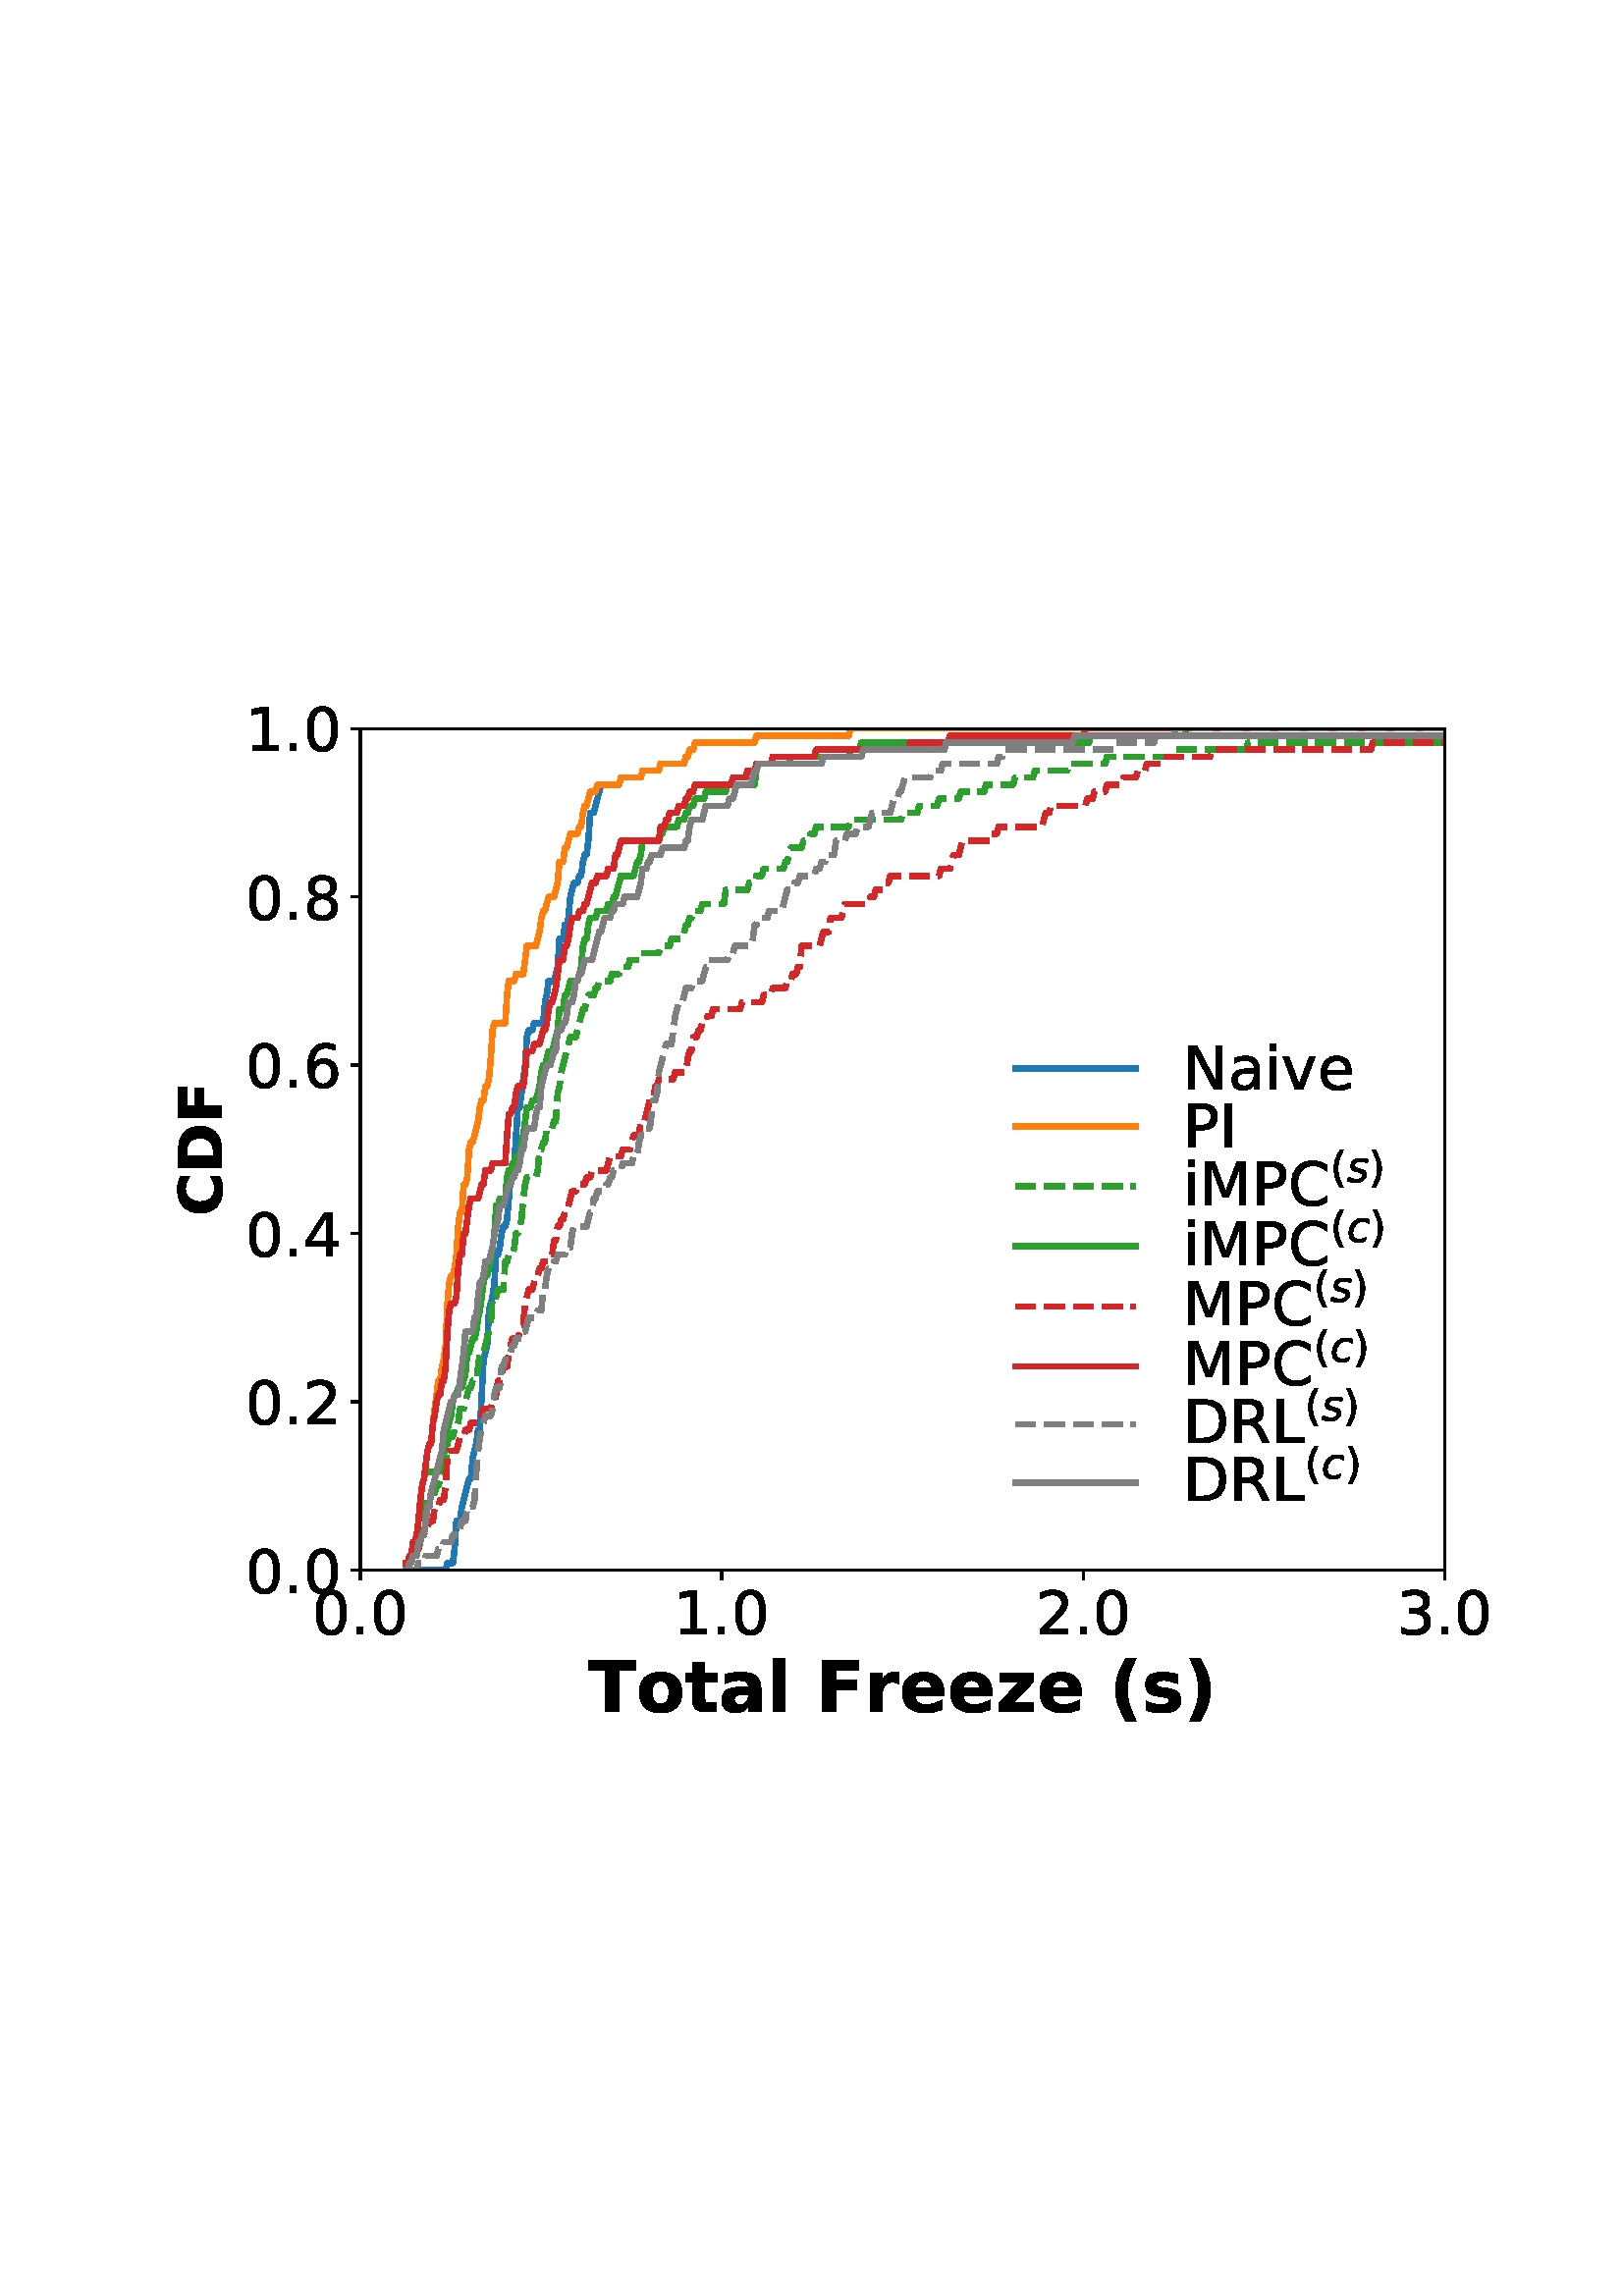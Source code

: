 %!PS-Adobe-3.0 EPSF-3.0
%%Orientation: portrait
%%BoundingBox: 54.0 198.0 558.0 594.0
%%EndComments
%%BeginProlog
/mpldict 10 dict def
mpldict begin
/m { moveto } bind def
/l { lineto } bind def
/r { rlineto } bind def
/c { curveto } bind def
/cl { closepath } bind def
/box {
m
1 index 0 r
0 exch r
neg 0 r
cl
} bind def
/clipbox {
box
clip
newpath
} bind def
%!PS-Adobe-3.0 Resource-Font
%%Copyright: Copyright (c) 2003 by Bitstream, Inc. All Rights Reserved. Copyright (c) 2006 by Tavmjong Bah. All Rights Reserved. DejaVu changes are in public domain 
25 dict begin
/_d{bind def}bind def
/_m{moveto}_d
/_l{lineto}_d
/_cl{closepath eofill}_d
/_c{curveto}_d
/_sc{7 -1 roll{setcachedevice}{pop pop pop pop pop pop}ifelse}_d
/_e{exec}_d
/FontName /DejaVuSans def
/PaintType 0 def
/FontMatrix[.001 0 0 .001 0 0]def
/FontBBox[-1021 -463 1793 1232]def
/FontType 3 def
/Encoding [ /parenleft /parenright /period /zero /one /two /three /four /six /eight /C /D /I /L /M /N /P /R /a /e /i /v ] def
/FontInfo 10 dict dup begin
/FamilyName (DejaVu Sans) def
/FullName (DejaVu Sans) def
/Notice (Copyright (c) 2003 by Bitstream, Inc. All Rights Reserved. Copyright (c) 2006 by Tavmjong Bah. All Rights Reserved. DejaVu changes are in public domain ) def
/Weight (Book) def
/Version (Version 2.35) def
/ItalicAngle 0.0 def
/isFixedPitch false def
/UnderlinePosition -130 def
/UnderlineThickness 90 def
end readonly def
/CharStrings 23 dict dup begin
/.notdef 0 def
/parenleft{390 0 86 -131 310 759 _sc
310 759 _m
266 683 234 609 213 536 _c
191 463 181 389 181 314 _c
181 238 191 164 213 91 _c
234 17 266 -56 310 -131 _c
232 -131 _l
183 -54 146 20 122 94 _c
98 168 86 241 86 314 _c
86 386 98 459 122 533 _c
146 607 182 682 232 759 _c
310 759 _l
_cl}_d
/parenright{390 0 80 -131 304 759 _sc
80 759 _m
158 759 _l
206 682 243 607 267 533 _c
291 459 304 386 304 314 _c
304 241 291 168 267 94 _c
243 20 206 -54 158 -131 _c
80 -131 _l
123 -56 155 17 177 91 _c
198 164 209 238 209 314 _c
209 389 198 463 177 536 _c
155 609 123 683 80 759 _c
_cl}_d
/period{318 0 107 0 210 124 _sc
107 124 _m
210 124 _l
210 0 _l
107 0 _l
107 124 _l
_cl}_d
/zero{636 0 66 -13 570 742 _sc
318 664 _m
267 664 229 639 203 589 _c
177 539 165 464 165 364 _c
165 264 177 189 203 139 _c
229 89 267 64 318 64 _c
369 64 407 89 433 139 _c
458 189 471 264 471 364 _c
471 464 458 539 433 589 _c
407 639 369 664 318 664 _c
318 742 _m
399 742 461 709 505 645 _c
548 580 570 486 570 364 _c
570 241 548 147 505 83 _c
461 19 399 -13 318 -13 _c
236 -13 173 19 130 83 _c
87 147 66 241 66 364 _c
66 486 87 580 130 645 _c
173 709 236 742 318 742 _c
_cl}_d
/one{636 0 110 0 544 729 _sc
124 83 _m
285 83 _l
285 639 _l
110 604 _l
110 694 _l
284 729 _l
383 729 _l
383 83 _l
544 83 _l
544 0 _l
124 0 _l
124 83 _l
_cl}_d
/two{{636 0 73 0 536 742 _sc
192 83 _m
536 83 _l
536 0 _l
73 0 _l
73 83 _l
110 121 161 173 226 239 _c
290 304 331 346 348 365 _c
380 400 402 430 414 455 _c
426 479 433 504 433 528 _c
433 566 419 598 392 622 _c
365 646 330 659 286 659 _c
255 659 222 653 188 643 _c
154 632 117 616 78 594 _c
78 694 _l
118 710 155 722 189 730 _c
223 738 255 742 284 742 _c
}_e{359 742 419 723 464 685 _c
509 647 532 597 532 534 _c
532 504 526 475 515 449 _c
504 422 484 390 454 354 _c
446 344 420 317 376 272 _c
332 227 271 164 192 83 _c
_cl}_e}_d
/three{{636 0 76 -13 556 742 _sc
406 393 _m
453 383 490 362 516 330 _c
542 298 556 258 556 212 _c
556 140 531 84 482 45 _c
432 6 362 -13 271 -13 _c
240 -13 208 -10 176 -4 _c
144 1 110 10 76 22 _c
76 117 _l
103 101 133 89 166 81 _c
198 73 232 69 268 69 _c
330 69 377 81 409 105 _c
441 129 458 165 458 212 _c
458 254 443 288 413 312 _c
383 336 341 349 287 349 _c
}_e{202 349 _l
202 430 _l
291 430 _l
339 430 376 439 402 459 _c
428 478 441 506 441 543 _c
441 580 427 609 401 629 _c
374 649 336 659 287 659 _c
260 659 231 656 200 650 _c
169 644 135 635 98 623 _c
98 711 _l
135 721 170 729 203 734 _c
235 739 266 742 296 742 _c
370 742 429 725 473 691 _c
517 657 539 611 539 553 _c
539 513 527 479 504 451 _c
481 423 448 403 406 393 _c
_cl}_e}_d
/four{636 0 49 0 580 729 _sc
378 643 _m
129 254 _l
378 254 _l
378 643 _l
352 729 _m
476 729 _l
476 254 _l
580 254 _l
580 172 _l
476 172 _l
476 0 _l
378 0 _l
378 172 _l
49 172 _l
49 267 _l
352 729 _l
_cl}_d
/six{{636 0 70 -13 573 742 _sc
330 404 _m
286 404 251 388 225 358 _c
199 328 186 286 186 234 _c
186 181 199 139 225 109 _c
251 79 286 64 330 64 _c
374 64 409 79 435 109 _c
461 139 474 181 474 234 _c
474 286 461 328 435 358 _c
409 388 374 404 330 404 _c
526 713 _m
526 623 _l
501 635 476 644 451 650 _c
425 656 400 659 376 659 _c
310 659 260 637 226 593 _c
}_e{192 549 172 482 168 394 _c
187 422 211 444 240 459 _c
269 474 301 482 336 482 _c
409 482 467 459 509 415 _c
551 371 573 310 573 234 _c
573 159 550 99 506 54 _c
462 9 403 -13 330 -13 _c
246 -13 181 19 137 83 _c
92 147 70 241 70 364 _c
70 479 97 571 152 639 _c
206 707 280 742 372 742 _c
396 742 421 739 447 735 _c
472 730 498 723 526 713 _c
_cl}_e}_d
/eight{{636 0 68 -13 568 742 _sc
318 346 _m
271 346 234 333 207 308 _c
180 283 167 249 167 205 _c
167 161 180 126 207 101 _c
234 76 271 64 318 64 _c
364 64 401 76 428 102 _c
455 127 469 161 469 205 _c
469 249 455 283 429 308 _c
402 333 365 346 318 346 _c
219 388 _m
177 398 144 418 120 447 _c
96 476 85 511 85 553 _c
85 611 105 657 147 691 _c
188 725 245 742 318 742 _c
}_e{390 742 447 725 489 691 _c
530 657 551 611 551 553 _c
551 511 539 476 515 447 _c
491 418 459 398 417 388 _c
464 377 501 355 528 323 _c
554 291 568 251 568 205 _c
568 134 546 80 503 43 _c
459 5 398 -13 318 -13 _c
237 -13 175 5 132 43 _c
89 80 68 134 68 205 _c
68 251 81 291 108 323 _c
134 355 171 377 219 388 _c
183 544 _m
183 506 194 476 218 455 _c
}_e{242 434 275 424 318 424 _c
360 424 393 434 417 455 _c
441 476 453 506 453 544 _c
453 582 441 611 417 632 _c
393 653 360 664 318 664 _c
275 664 242 653 218 632 _c
194 611 183 582 183 544 _c
_cl}_e}_d
/C{{698 0 56 -13 644 742 _sc
644 673 _m
644 569 _l
610 599 575 622 537 638 _c
499 653 460 661 418 661 _c
334 661 270 635 226 584 _c
182 533 160 460 160 364 _c
160 268 182 194 226 143 _c
270 92 334 67 418 67 _c
460 67 499 74 537 90 _c
575 105 610 128 644 159 _c
644 56 _l
609 32 572 15 534 4 _c
496 -7 455 -13 412 -13 _c
302 -13 215 20 151 87 _c
}_e{87 154 56 246 56 364 _c
56 481 87 573 151 641 _c
215 708 302 742 412 742 _c
456 742 497 736 535 725 _c
573 713 610 696 644 673 _c
_cl}_e}_d
/D{770 0 98 0 711 729 _sc
197 648 _m
197 81 _l
316 81 _l
416 81 490 103 537 149 _c
583 195 607 267 607 365 _c
607 463 583 534 537 580 _c
490 625 416 648 316 648 _c
197 648 _l
98 729 _m
301 729 _l
442 729 546 699 612 641 _c
678 582 711 490 711 365 _c
711 239 677 147 611 88 _c
545 29 441 0 301 0 _c
98 0 _l
98 729 _l
_cl}_d
/I{295 0 98 0 197 729 _sc
98 729 _m
197 729 _l
197 0 _l
98 0 _l
98 729 _l
_cl}_d
/L{557 0 98 0 552 729 _sc
98 729 _m
197 729 _l
197 83 _l
552 83 _l
552 0 _l
98 0 _l
98 729 _l
_cl}_d
/M{863 0 98 0 765 729 _sc
98 729 _m
245 729 _l
431 233 _l
618 729 _l
765 729 _l
765 0 _l
669 0 _l
669 640 _l
481 140 _l
382 140 _l
194 640 _l
194 0 _l
98 0 _l
98 729 _l
_cl}_d
/N{748 0 98 0 650 729 _sc
98 729 _m
231 729 _l
554 119 _l
554 729 _l
650 729 _l
650 0 _l
517 0 _l
194 610 _l
194 0 _l
98 0 _l
98 729 _l
_cl}_d
/P{603 0 98 0 569 729 _sc
197 648 _m
197 374 _l
321 374 _l
367 374 402 385 427 409 _c
452 433 465 467 465 511 _c
465 555 452 588 427 612 _c
402 636 367 648 321 648 _c
197 648 _l
98 729 _m
321 729 _l
402 729 464 710 506 673 _c
548 636 569 582 569 511 _c
569 439 548 384 506 348 _c
464 311 402 293 321 293 _c
197 293 _l
197 0 _l
98 0 _l
98 729 _l
_cl}_d
/R{{695 0 98 0 666 729 _sc
444 342 _m
465 334 486 319 506 296 _c
526 272 546 240 566 199 _c
666 0 _l
560 0 _l
467 187 _l
443 235 419 268 397 284 _c
374 300 343 308 304 308 _c
197 308 _l
197 0 _l
98 0 _l
98 729 _l
321 729 _l
404 729 466 711 507 677 _c
548 642 569 589 569 519 _c
569 473 558 434 537 404 _c
515 374 484 353 444 342 _c
197 648 _m
197 389 _l
321 389 _l
}_e{368 389 404 400 428 422 _c
452 444 465 476 465 519 _c
465 561 452 593 428 615 _c
404 637 368 648 321 648 _c
197 648 _l
_cl}_e}_d
/a{{613 0 60 -13 522 560 _sc
343 275 _m
270 275 220 266 192 250 _c
164 233 150 205 150 165 _c
150 133 160 107 181 89 _c
202 70 231 61 267 61 _c
317 61 357 78 387 114 _c
417 149 432 196 432 255 _c
432 275 _l
343 275 _l
522 312 _m
522 0 _l
432 0 _l
432 83 _l
411 49 385 25 355 10 _c
325 -5 287 -13 243 -13 _c
187 -13 142 2 109 33 _c
76 64 60 106 60 159 _c
}_e{60 220 80 266 122 298 _c
163 329 224 345 306 345 _c
432 345 _l
432 354 _l
432 395 418 427 391 450 _c
364 472 326 484 277 484 _c
245 484 215 480 185 472 _c
155 464 127 453 100 439 _c
100 522 _l
132 534 164 544 195 550 _c
226 556 256 560 286 560 _c
365 560 424 539 463 498 _c
502 457 522 395 522 312 _c
_cl}_e}_d
/e{{615 0 55 -13 562 560 _sc
562 296 _m
562 252 _l
149 252 _l
153 190 171 142 205 110 _c
238 78 284 62 344 62 _c
378 62 412 66 444 74 _c
476 82 509 95 541 113 _c
541 28 _l
509 14 476 3 442 -3 _c
408 -9 373 -13 339 -13 _c
251 -13 182 12 131 62 _c
80 112 55 181 55 268 _c
55 357 79 428 127 481 _c
175 533 241 560 323 560 _c
397 560 455 536 498 489 _c
}_e{540 441 562 377 562 296 _c
472 322 _m
471 371 457 410 431 440 _c
404 469 368 484 324 484 _c
274 484 234 469 204 441 _c
174 413 156 373 152 322 _c
472 322 _l
_cl}_e}_d
/i{278 0 94 0 184 760 _sc
94 547 _m
184 547 _l
184 0 _l
94 0 _l
94 547 _l
94 760 _m
184 760 _l
184 646 _l
94 646 _l
94 760 _l
_cl}_d
/v{592 0 30 0 562 547 _sc
30 547 _m
125 547 _l
296 88 _l
467 547 _l
562 547 _l
357 0 _l
235 0 _l
30 547 _l
_cl}_d
end readonly def

/BuildGlyph
 {exch begin
 CharStrings exch
 2 copy known not{pop /.notdef}if
 true 3 1 roll get exec
 end}_d

/BuildChar {
 1 index /Encoding get exch get
 1 index /BuildGlyph get exec
}_d

FontName currentdict end definefont pop
%!PS-Adobe-3.0 Resource-Font
%%Copyright: Copyright (c) 2003 by Bitstream, Inc. All Rights Reserved. Copyright (c) 2006 by Tavmjong Bah. All Rights Reserved. DejaVu changes are in public domain 
25 dict begin
/_d{bind def}bind def
/_m{moveto}_d
/_l{lineto}_d
/_cl{closepath eofill}_d
/_c{curveto}_d
/_sc{7 -1 roll{setcachedevice}{pop pop pop pop pop pop}ifelse}_d
/_e{exec}_d
/FontName /DejaVuSans-Bold def
/PaintType 0 def
/FontMatrix[.001 0 0 .001 0 0]def
/FontBBox[-1069 -415 1975 1174]def
/FontType 3 def
/Encoding [ /space /parenleft /parenright /C /D /F /T /a /e /l /o /r /s /t /z ] def
/FontInfo 10 dict dup begin
/FamilyName (DejaVu Sans) def
/FullName (DejaVu Sans Bold) def
/Notice (Copyright (c) 2003 by Bitstream, Inc. All Rights Reserved. Copyright (c) 2006 by Tavmjong Bah. All Rights Reserved. DejaVu changes are in public domain ) def
/Weight (Bold) def
/Version (Version 2.35) def
/ItalicAngle 0.0 def
/isFixedPitch false def
/UnderlinePosition -130 def
/UnderlineThickness 90 def
end readonly def
/CharStrings 16 dict dup begin
/.notdef 0 def
/space{348 0 0 0 0 0 _sc
}_d
/parenleft{457 0 86 -131 377 759 _sc
377 -131 _m
232 -131 _l
182 -50 145 26 121 98 _c
97 170 86 241 86 313 _c
86 384 98 456 122 529 _c
146 602 182 679 232 759 _c
377 759 _l
335 681 303 606 283 532 _c
262 458 252 386 252 314 _c
252 242 262 169 283 95 _c
303 21 335 -53 377 -131 _c
_cl}_d
/parenright{457 0 80 -131 371 759 _sc
80 -131 _m
122 -53 153 21 174 95 _c
194 169 205 242 205 314 _c
205 386 194 458 174 532 _c
153 606 122 681 80 759 _c
225 759 _l
274 679 311 602 335 529 _c
359 456 371 384 371 313 _c
371 241 359 170 335 98 _c
311 26 275 -50 225 -131 _c
80 -131 _l
_cl}_d
/C{{734 0 50 -13 670 742 _sc
670 40 _m
635 22 599 8 562 0 _c
524 -8 485 -13 445 -13 _c
323 -13 227 20 156 88 _c
85 155 50 247 50 364 _c
50 480 85 572 156 640 _c
227 708 323 742 445 742 _c
485 742 524 737 562 728 _c
599 719 635 706 670 688 _c
670 537 _l
635 561 601 578 567 589 _c
533 600 497 606 460 606 _c
392 606 339 584 301 541 _c
263 498 244 439 244 364 _c
}_e{244 288 263 229 301 186 _c
339 143 392 122 460 122 _c
497 122 533 127 567 138 _c
601 149 635 167 670 191 _c
670 40 _l
_cl}_e}_d
/D{830 0 92 0 778 729 _sc
280 587 _m
280 142 _l
347 142 _l
423 142 482 161 523 199 _c
563 237 584 292 584 365 _c
584 437 563 492 523 530 _c
483 568 424 587 347 587 _c
280 587 _l
92 729 _m
290 729 _l
400 729 483 721 537 705 _c
591 689 638 663 677 625 _c
711 592 736 554 753 511 _c
769 468 778 419 778 365 _c
778 310 769 261 753 218 _c
736 174 711 136 677 104 _c
637 66 590 39 536 23 _c
481 7 399 0 290 0 _c
92 0 _l
92 729 _l
_cl}_d
/F{683 0 92 0 599 729 _sc
92 729 _m
599 729 _l
599 587 _l
280 587 _l
280 451 _l
580 451 _l
580 309 _l
280 309 _l
280 0 _l
92 0 _l
92 729 _l
_cl}_d
/T{682 0 5 0 677 729 _sc
5 729 _m
677 729 _l
677 587 _l
435 587 _l
435 0 _l
247 0 _l
247 587 _l
5 587 _l
5 729 _l
_cl}_d
/a{{675 0 43 -13 596 560 _sc
329 246 _m
292 246 264 239 246 227 _c
228 215 219 197 219 173 _c
219 151 226 133 241 121 _c
256 108 277 102 303 102 _c
336 102 364 113 386 137 _c
408 161 420 190 420 226 _c
420 246 _l
329 246 _l
596 312 _m
596 0 _l
420 0 _l
420 81 _l
396 47 370 23 341 9 _c
311 -5 276 -13 234 -13 _c
177 -13 131 3 96 36 _c
60 68 43 111 43 164 _c
}_e{43 228 65 275 109 305 _c
153 335 222 350 317 350 _c
420 350 _l
420 364 _l
420 391 409 411 387 424 _c
365 437 331 444 285 444 _c
247 444 212 440 180 432 _c
148 424 118 413 91 399 _c
91 532 _l
128 541 165 548 203 553 _c
241 557 279 560 317 560 _c
415 560 486 540 530 501 _c
574 462 596 399 596 312 _c
_cl}_e}_d
/e{{678 0 43 -13 630 560 _sc
630 275 _m
630 225 _l
221 225 _l
225 184 240 153 266 133 _c
291 112 326 102 372 102 _c
408 102 446 107 485 118 _c
523 129 563 146 604 168 _c
604 33 _l
562 17 521 6 480 -1 _c
438 -9 397 -13 356 -13 _c
257 -13 180 12 125 62 _c
70 112 43 182 43 273 _c
43 362 70 432 124 483 _c
178 534 252 560 346 560 _c
432 560 500 534 552 482 _c
}_e{604 430 630 361 630 275 _c
450 333 _m
450 366 440 393 421 413 _c
401 433 376 444 345 444 _c
311 444 283 434 262 415 _c
241 396 228 369 223 333 _c
450 333 _l
_cl}_e}_d
/l{343 0 84 0 259 760 _sc
84 760 _m
259 760 _l
259 0 _l
84 0 _l
84 760 _l
_cl}_d
/o{687 0 43 -13 644 560 _sc
344 435 _m
305 435 275 421 255 393 _c
235 365 225 325 225 273 _c
225 220 235 180 255 152 _c
275 124 305 111 344 111 _c
382 111 411 124 431 152 _c
451 180 462 220 462 273 _c
462 325 451 365 431 393 _c
411 421 382 435 344 435 _c
344 560 _m
438 560 511 534 564 484 _c
617 433 644 363 644 273 _c
644 183 617 112 564 62 _c
511 12 438 -13 344 -13 _c
250 -13 176 12 123 62 _c
69 112 43 183 43 273 _c
43 363 69 433 123 484 _c
176 534 250 560 344 560 _c
_cl}_d
/r{493 0 84 0 490 560 _sc
490 398 _m
474 405 459 410 444 414 _c
429 417 414 419 399 419 _c
354 419 319 404 295 376 _c
271 347 259 306 259 252 _c
259 0 _l
84 0 _l
84 547 _l
259 547 _l
259 457 _l
281 493 306 519 336 535 _c
365 551 400 560 441 560 _c
447 560 453 559 460 559 _c
466 559 476 558 490 556 _c
490 398 _l
_cl}_d
/s{{595 0 52 -13 548 560 _sc
511 530 _m
511 397 _l
473 412 437 424 403 432 _c
368 440 335 444 304 444 _c
270 444 246 439 230 431 _c
214 423 206 410 206 393 _c
206 379 212 368 224 361 _c
236 353 258 348 290 344 _c
321 340 _l
410 328 470 310 501 284 _c
532 258 548 217 548 161 _c
548 103 526 59 483 30 _c
440 1 376 -13 291 -13 _c
255 -13 217 -10 179 -5 _c
}_e{140 0 100 8 60 20 _c
60 153 _l
94 135 130 122 167 114 _c
203 106 241 102 279 102 _c
313 102 338 106 356 116 _c
373 125 382 139 382 158 _c
382 174 376 185 364 193 _c
352 201 328 207 293 211 _c
262 215 _l
184 224 130 242 99 269 _c
67 295 52 335 52 389 _c
52 447 71 490 111 518 _c
151 546 212 560 294 560 _c
326 560 359 557 395 552 _c
431 547 469 540 511 530 _c
}_e{_cl}_e}_d
/t{478 0 13 0 455 702 _sc
275 702 _m
275 547 _l
455 547 _l
455 422 _l
275 422 _l
275 190 _l
275 164 280 147 290 138 _c
300 129 320 125 350 125 _c
440 125 _l
440 0 _l
290 0 _l
221 0 172 14 143 43 _c
114 71 100 120 100 190 _c
100 422 _l
13 422 _l
13 547 _l
100 547 _l
100 702 _l
275 702 _l
_cl}_d
/z{582 0 45 0 534 547 _sc
57 547 _m
534 547 _l
534 425 _l
246 125 _l
534 125 _l
534 0 _l
45 0 _l
45 122 _l
333 422 _l
57 422 _l
57 547 _l
_cl}_d
end readonly def

/BuildGlyph
 {exch begin
 CharStrings exch
 2 copy known not{pop /.notdef}if
 true 3 1 roll get exec
 end}_d

/BuildChar {
 1 index /Encoding get exch get
 1 index /BuildGlyph get exec
}_d

FontName currentdict end definefont pop
%!PS-Adobe-3.0 Resource-Font
%%Copyright: Copyright (c) 2003 by Bitstream, Inc. All Rights Reserved. Copyright (c) 2006 by Tavmjong Bah. All Rights Reserved. DejaVu changes are in public domain 
25 dict begin
/_d{bind def}bind def
/_m{moveto}_d
/_l{lineto}_d
/_cl{closepath eofill}_d
/_c{curveto}_d
/_sc{7 -1 roll{setcachedevice}{pop pop pop pop pop pop}ifelse}_d
/_e{exec}_d
/FontName /DejaVuSans-Oblique def
/PaintType 0 def
/FontMatrix[.001 0 0 .001 0 0]def
/FontBBox[-1016 -350 1659 1068]def
/FontType 3 def
/Encoding [ /c /s ] def
/FontInfo 10 dict dup begin
/FamilyName (DejaVu Sans) def
/FullName (DejaVu Sans Oblique) def
/Notice (Copyright (c) 2003 by Bitstream, Inc. All Rights Reserved. Copyright (c) 2006 by Tavmjong Bah. All Rights Reserved. DejaVu changes are in public domain ) def
/Weight (Oblique) def
/Version (Version 2.35) def
/ItalicAngle -11.0 def
/isFixedPitch false def
/UnderlinePosition -130 def
/UnderlineThickness 90 def
end readonly def
/CharStrings 3 dict dup begin
/.notdef 0 def
/c{{550 0 46 -13 536 560 _sc
536 526 _m
518 437 _l
496 452 473 464 449 472 _c
425 480 400 484 374 484 _c
345 484 318 479 292 469 _c
266 459 244 444 227 426 _c
199 397 177 364 162 326 _c
146 288 139 248 139 208 _c
139 158 151 122 176 98 _c
200 74 238 62 288 62 _c
312 62 339 65 367 73 _c
395 80 424 91 454 107 _c
437 18 _l
411 7 384 0 356 -5 _c
}_e{328 -10 300 -13 272 -13 _c
199 -13 143 5 104 41 _c
65 77 46 128 46 196 _c
46 252 56 304 76 352 _c
96 400 127 443 167 481 _c
194 507 226 526 263 540 _c
299 553 340 560 384 560 _c
409 560 434 557 459 551 _c
484 545 510 537 536 526 _c
_cl}_e}_d
/s{{521 0 11 -13 500 560 _sc
500 531 _m
483 446 _l
459 458 433 468 407 475 _c
381 481 354 485 326 485 _c
278 485 241 477 214 461 _c
187 445 174 423 174 395 _c
174 363 205 338 269 321 _c
273 319 277 318 279 318 _c
308 309 _l
368 292 408 274 428 256 _c
448 238 458 213 458 182 _c
458 124 435 77 389 41 _c
343 5 282 -13 208 -13 _c
179 -13 149 -10 117 -5 _c
}_e{85 0 49 8 11 20 _c
29 113 _l
61 95 94 82 126 74 _c
158 65 188 61 218 61 _c
262 61 297 70 325 89 _c
352 108 366 132 366 161 _c
366 192 330 217 258 237 _c
249 239 _l
218 247 _l
172 259 138 274 117 294 _c
96 314 86 339 86 370 _c
86 428 107 475 151 509 _c
195 543 254 560 330 560 _c
360 560 389 557 417 552 _c
445 547 472 540 500 531 _c
_cl}_e}_d
end readonly def

/BuildGlyph
 {exch begin
 CharStrings exch
 2 copy known not{pop /.notdef}if
 true 3 1 roll get exec
 end}_d

/BuildChar {
 1 index /Encoding get exch get
 1 index /BuildGlyph get exec
}_d

FontName currentdict end definefont pop
end
%%EndProlog
mpldict begin
54 198 translate
504 396 0 0 clipbox
gsave
0 0 m
504 0 l
504 396 l
0 396 l
cl
1.000 setgray
fill
grestore
gsave
78.097 68.253 m
475.7 68.253 l
475.7 376.841 l
78.097 376.841 l
cl
1.000 setgray
fill
grestore
0.800 setlinewidth
1 setlinejoin
0 setlinecap
[] 0 setdash
0.000 setgray
gsave
/o {
gsave
newpath
translate
0.8 setlinewidth
1 setlinejoin
0 setlinecap
0 0 m
0 -3.5 l

gsave
0.000 setgray
fill
grestore
stroke
grestore
} bind def
78.097 68.253 o
grestore
/DejaVuSans findfont
22.000 scalefont
setfont
gsave
60.597 44.534 translate
0.0 rotate
0.0 0.0 m /zero glyphshow
13.997 0.0 m /period glyphshow
20.99 0.0 m /zero glyphshow
grestore
gsave
/o {
gsave
newpath
translate
0.8 setlinewidth
1 setlinejoin
0 setlinecap
0 0 m
0 -3.5 l

gsave
0.000 setgray
fill
grestore
stroke
grestore
} bind def
210.631 68.253 o
grestore
gsave
193.131 44.534 translate
0.0 rotate
0.0 0.0 m /one glyphshow
13.997 0.0 m /period glyphshow
20.99 0.0 m /zero glyphshow
grestore
gsave
/o {
gsave
newpath
translate
0.8 setlinewidth
1 setlinejoin
0 setlinecap
0 0 m
0 -3.5 l

gsave
0.000 setgray
fill
grestore
stroke
grestore
} bind def
343.166 68.253 o
grestore
gsave
325.666 44.534 translate
0.0 rotate
0.0 0.0 m /two glyphshow
13.997 0.0 m /period glyphshow
20.99 0.0 m /zero glyphshow
grestore
gsave
/o {
gsave
newpath
translate
0.8 setlinewidth
1 setlinejoin
0 setlinecap
0 0 m
0 -3.5 l

gsave
0.000 setgray
fill
grestore
stroke
grestore
} bind def
475.7 68.253 o
grestore
gsave
458.2 44.534 translate
0.0 rotate
0.0 0.0 m /three glyphshow
13.997 0.0 m /period glyphshow
20.99 0.0 m /zero glyphshow
grestore
/DejaVuSans-Bold findfont
26.000 scalefont
setfont
gsave
161.68 16.206 translate
0.0 rotate
0.0 0.0 m /T glyphshow
17.688 0.0 m /o glyphshow
35.551 0.0 m /t glyphshow
47.979 0.0 m /a glyphshow
65.524 0.0 m /l glyphshow
74.437 0.0 m /space glyphshow
83.488 0.0 m /F glyphshow
101.233 0.0 m /r glyphshow
114.056 0.0 m /e glyphshow
131.689 0.0 m /e glyphshow
149.323 0.0 m /z glyphshow
164.456 0.0 m /e glyphshow
182.09 0.0 m /space glyphshow
191.142 0.0 m /parenleft glyphshow
203.024 0.0 m /s glyphshow
218.5 0.0 m /parenright glyphshow
grestore
gsave
/o {
gsave
newpath
translate
0.8 setlinewidth
1 setlinejoin
0 setlinecap
0 0 m
-3.5 0 l

gsave
0.000 setgray
fill
grestore
stroke
grestore
} bind def
78.097 68.253 o
grestore
/DejaVuSans findfont
22.000 scalefont
setfont
gsave
36.097 59.894 translate
0.0 rotate
0.0 0.0 m /zero glyphshow
13.997 0.0 m /period glyphshow
20.99 0.0 m /zero glyphshow
grestore
gsave
/o {
gsave
newpath
translate
0.8 setlinewidth
1 setlinejoin
0 setlinecap
0 0 m
-3.5 0 l

gsave
0.000 setgray
fill
grestore
stroke
grestore
} bind def
78.097 129.971 o
grestore
gsave
36.097 121.611 translate
0.0 rotate
0.0 0.0 m /zero glyphshow
13.997 0.0 m /period glyphshow
20.99 0.0 m /two glyphshow
grestore
gsave
/o {
gsave
newpath
translate
0.8 setlinewidth
1 setlinejoin
0 setlinecap
0 0 m
-3.5 0 l

gsave
0.000 setgray
fill
grestore
stroke
grestore
} bind def
78.097 191.688 o
grestore
gsave
36.097 183.329 translate
0.0 rotate
0.0 0.0 m /zero glyphshow
13.997 0.0 m /period glyphshow
20.99 0.0 m /four glyphshow
grestore
gsave
/o {
gsave
newpath
translate
0.8 setlinewidth
1 setlinejoin
0 setlinecap
0 0 m
-3.5 0 l

gsave
0.000 setgray
fill
grestore
stroke
grestore
} bind def
78.097 253.406 o
grestore
gsave
36.097 245.046 translate
0.0 rotate
0.0 0.0 m /zero glyphshow
13.997 0.0 m /period glyphshow
20.99 0.0 m /six glyphshow
grestore
gsave
/o {
gsave
newpath
translate
0.8 setlinewidth
1 setlinejoin
0 setlinecap
0 0 m
-3.5 0 l

gsave
0.000 setgray
fill
grestore
stroke
grestore
} bind def
78.097 315.123 o
grestore
gsave
36.097 306.764 translate
0.0 rotate
0.0 0.0 m /zero glyphshow
13.997 0.0 m /period glyphshow
20.99 0.0 m /eight glyphshow
grestore
gsave
/o {
gsave
newpath
translate
0.8 setlinewidth
1 setlinejoin
0 setlinecap
0 0 m
-3.5 0 l

gsave
0.000 setgray
fill
grestore
stroke
grestore
} bind def
78.097 376.841 o
grestore
gsave
36.097 368.481 translate
0.0 rotate
0.0 0.0 m /one glyphshow
13.997 0.0 m /period glyphshow
20.99 0.0 m /zero glyphshow
grestore
/DejaVuSans-Bold findfont
22.000 scalefont
setfont
gsave
27.519 197.828 translate
90.0 rotate
0.0 0.0 m /C glyphshow
16.146 0.0 m /D glyphshow
34.407 0.0 m /F glyphshow
grestore
2.000 setlinewidth
2 setlinecap
0.122 0.467 0.706 setrgbcolor
gsave
397.6 308.6 78.1 68.25 clipbox
94.796 68.253 m
109.375 68.253 l
110.038 70.825 l
112.026 70.825 l
112.688 75.968 l
113.351 86.254 l
114.676 86.254 l
115.339 91.397 l
117.99 101.683 l
118.652 101.683 l
119.315 109.398 l
120.64 114.541 l
121.303 119.684 l
121.966 119.684 l
123.291 145.4 l
124.616 150.543 l
125.279 163.401 l
126.604 168.544 l
127.267 173.687 l
127.93 183.973 l
128.592 183.973 l
129.255 186.545 l
129.918 191.688 l
130.58 194.26 l
131.243 194.26 l
131.906 196.831 l
133.231 212.261 l
134.557 217.404 l
135.882 237.976 l
136.545 237.976 l
138.533 253.406 l
139.195 263.692 l
139.858 266.263 l
141.183 266.263 l
141.846 268.835 l
145.159 268.835 l
145.822 276.55 l
146.485 279.121 l
147.147 284.264 l
149.135 284.264 l
150.461 289.408 l
151.123 299.694 l
152.449 299.694 l
153.111 304.837 l
153.774 304.837 l
154.437 307.408 l
155.099 315.123 l
156.425 320.266 l
157.75 320.266 l
158.413 322.838 l
159.075 322.838 l
159.738 327.981 l
160.401 330.553 l
161.063 330.553 l
161.726 335.696 l
162.389 345.982 l
163.714 345.982 l
166.365 356.268 l
172.991 356.268 l
173.654 358.84 l
180.944 358.84 l
181.606 361.411 l
187.57 361.411 l
188.233 363.983 l
196.848 363.983 l
197.51 366.554 l
198.173 366.554 l
198.836 369.126 l
200.161 369.126 l
200.824 371.697 l
222.692 371.697 l
223.355 374.269 l
257.151 374.269 l
257.813 376.841 l
505 376.841 l
505 376.841 l
stroke
grestore
1.000 0.498 0.055 setrgbcolor
gsave
397.6 308.6 78.1 68.25 clipbox
94.796 70.825 m
95.459 70.825 l
96.122 73.396 l
96.784 73.396 l
97.447 78.539 l
98.11 78.539 l
98.772 81.111 l
99.435 86.254 l
100.098 93.969 l
100.76 99.112 l
101.423 101.683 l
102.748 111.97 l
103.411 114.541 l
104.074 114.541 l
104.736 122.256 l
106.724 137.685 l
107.387 137.685 l
108.05 142.828 l
108.712 145.4 l
109.375 150.543 l
110.038 165.972 l
110.7 173.687 l
111.363 176.259 l
112.026 176.259 l
112.688 178.83 l
113.351 183.973 l
114.014 194.26 l
114.676 199.403 l
115.339 199.403 l
116.002 209.689 l
116.664 209.689 l
117.327 212.261 l
117.99 222.547 l
118.652 225.118 l
119.315 225.118 l
121.303 232.833 l
121.966 237.976 l
122.628 240.548 l
123.291 240.548 l
123.954 245.691 l
124.616 245.691 l
125.279 248.262 l
125.942 255.977 l
126.604 266.263 l
127.267 268.835 l
131.243 268.835 l
131.906 279.121 l
132.569 284.264 l
134.557 284.264 l
135.219 286.836 l
137.87 286.836 l
139.195 297.122 l
142.509 297.122 l
143.834 302.265 l
144.497 307.408 l
145.159 309.98 l
145.822 309.98 l
147.147 315.123 l
149.135 315.123 l
150.461 320.266 l
151.123 327.981 l
152.449 327.981 l
153.111 333.124 l
153.774 333.124 l
155.099 338.267 l
157.75 338.267 l
158.413 340.839 l
159.075 340.839 l
159.738 345.982 l
160.401 348.553 l
161.063 348.553 l
162.389 353.697 l
164.377 353.697 l
165.039 356.268 l
172.991 356.268 l
173.654 358.84 l
180.944 358.84 l
181.606 361.411 l
187.57 361.411 l
188.233 363.983 l
196.848 363.983 l
197.51 366.554 l
198.173 366.554 l
198.836 369.126 l
200.161 369.126 l
200.824 371.697 l
222.692 371.697 l
223.355 374.269 l
257.151 374.269 l
257.813 376.841 l
505 376.841 l
505 376.841 l
stroke
grestore
0 setlinecap
[7.4 3.2] 0 setdash
0.173 0.627 0.173 setrgbcolor
gsave
397.6 308.6 78.1 68.25 clipbox
94.796 68.253 m
95.459 70.825 l
96.784 70.825 l
97.447 75.968 l
98.772 75.968 l
99.435 78.539 l
100.76 88.826 l
102.086 93.969 l
103.411 93.969 l
104.074 96.54 l
105.399 96.54 l
106.062 99.112 l
106.724 99.112 l
107.387 101.683 l
108.05 101.683 l
109.375 106.827 l
110.038 114.541 l
110.7 117.113 l
112.026 117.113 l
112.688 119.684 l
113.351 119.684 l
114.014 122.256 l
114.676 127.399 l
116.002 127.399 l
117.99 135.114 l
118.652 135.114 l
119.315 137.685 l
120.64 137.685 l
121.966 147.972 l
123.291 147.972 l
125.942 158.258 l
126.604 168.544 l
127.93 168.544 l
128.592 171.116 l
130.58 171.116 l
131.243 181.402 l
131.906 181.402 l
132.569 183.973 l
133.894 183.973 l
134.557 186.545 l
135.219 191.688 l
135.882 191.688 l
137.207 196.831 l
137.87 204.546 l
138.533 209.689 l
139.195 212.261 l
142.509 212.261 l
143.171 214.832 l
143.834 222.547 l
144.497 222.547 l
145.159 225.118 l
145.822 225.118 l
146.485 230.262 l
148.473 230.262 l
149.135 232.833 l
149.798 232.833 l
150.461 243.119 l
151.123 245.691 l
151.786 250.834 l
155.099 263.692 l
157.087 263.692 l
159.738 273.978 l
160.401 273.978 l
161.726 279.121 l
163.714 279.121 l
164.377 281.693 l
165.039 281.693 l
165.702 284.264 l
169.678 284.264 l
170.341 286.836 l
172.991 286.836 l
173.654 289.408 l
176.305 289.408 l
176.968 291.979 l
180.281 291.979 l
180.944 294.551 l
187.57 294.551 l
188.233 297.122 l
191.546 297.122 l
192.209 299.694 l
196.185 299.694 l
197.51 304.837 l
198.173 304.837 l
198.836 307.408 l
199.498 307.408 l
200.161 309.98 l
202.812 309.98 l
203.474 312.552 l
211.426 312.552 l
212.089 317.695 l
220.041 317.695 l
220.704 320.266 l
222.692 320.266 l
223.355 322.838 l
225.343 322.838 l
226.005 325.409 l
233.295 325.409 l
233.957 327.981 l
234.62 327.981 l
235.945 333.124 l
239.921 333.124 l
240.584 335.696 l
242.572 335.696 l
243.235 338.267 l
244.56 338.267 l
245.223 340.839 l
257.151 340.839 l
257.813 343.41 l
276.368 343.41 l
277.031 345.982 l
282.332 345.982 l
282.995 348.553 l
289.622 348.553 l
290.284 351.125 l
297.574 351.125 l
298.236 353.697 l
306.851 353.697 l
307.514 356.268 l
317.454 356.268 l
318.117 358.84 l
324.743 358.84 l
325.406 361.411 l
337.334 361.411 l
337.997 363.983 l
351.25 363.983 l
351.913 366.554 l
376.432 366.554 l
377.094 369.126 l
402.939 369.126 l
403.601 371.697 l
505 371.697 l
505 371.697 l
stroke
grestore
2 setlinecap
[] 0 setdash
gsave
397.6 308.6 78.1 68.25 clipbox
94.796 68.253 m
95.459 68.253 l
96.122 70.825 l
96.784 70.825 l
97.447 78.539 l
98.11 78.539 l
98.772 81.111 l
99.435 86.254 l
100.098 93.969 l
100.76 99.112 l
102.086 104.255 l
106.724 104.255 l
107.387 109.398 l
108.05 111.97 l
109.375 111.97 l
110.038 119.684 l
111.363 124.828 l
112.026 129.971 l
112.688 132.542 l
113.351 132.542 l
114.014 135.114 l
115.339 135.114 l
116.664 140.257 l
117.327 147.972 l
117.99 147.972 l
119.315 153.115 l
119.978 153.115 l
120.64 155.686 l
121.303 160.829 l
121.966 163.401 l
123.291 173.687 l
123.954 176.259 l
124.616 176.259 l
125.942 181.402 l
127.267 191.688 l
127.93 201.974 l
128.592 201.974 l
129.255 204.546 l
131.243 204.546 l
131.906 212.261 l
132.569 214.832 l
133.231 214.832 l
133.894 217.404 l
134.557 217.404 l
135.219 219.975 l
136.545 219.975 l
137.207 225.118 l
137.87 227.69 l
139.195 237.976 l
140.521 237.976 l
141.183 240.548 l
142.509 240.548 l
143.834 245.691 l
144.497 250.834 l
145.159 253.406 l
145.822 253.406 l
147.147 258.549 l
148.473 258.549 l
150.461 266.263 l
151.123 273.978 l
152.449 273.978 l
153.111 279.121 l
153.774 279.121 l
155.099 284.264 l
157.75 284.264 l
159.075 289.408 l
159.738 297.122 l
160.401 299.694 l
161.063 299.694 l
161.726 304.837 l
162.389 307.408 l
164.377 307.408 l
165.039 309.98 l
168.353 309.98 l
169.015 312.552 l
170.341 312.552 l
171.003 315.123 l
171.666 315.123 l
173.654 322.838 l
178.293 322.838 l
179.618 327.981 l
180.281 327.981 l
180.944 330.553 l
181.606 335.696 l
187.57 335.696 l
188.233 338.267 l
188.896 338.267 l
189.558 340.839 l
194.197 340.839 l
194.86 343.41 l
196.848 343.41 l
197.51 345.982 l
198.173 345.982 l
198.836 348.553 l
200.161 348.553 l
200.824 351.125 l
204.137 351.125 l
204.8 353.697 l
212.089 353.697 l
212.752 356.268 l
222.692 356.268 l
223.355 361.411 l
224.017 363.983 l
235.283 363.983 l
235.945 366.554 l
257.151 366.554 l
257.813 369.126 l
261.127 369.126 l
261.79 371.697 l
345.286 371.697 l
345.949 374.269 l
380.408 374.269 l
381.07 376.841 l
505 376.841 l
505 376.841 l
stroke
grestore
0 setlinecap
[7.4 3.2] 0 setdash
0.839 0.153 0.157 setrgbcolor
gsave
397.6 308.6 78.1 68.25 clipbox
94.796 68.253 m
95.459 70.825 l
96.784 70.825 l
97.447 75.968 l
99.435 75.968 l
100.76 81.111 l
101.423 81.111 l
102.086 83.683 l
102.748 83.683 l
103.411 86.254 l
104.736 86.254 l
105.399 91.397 l
106.724 91.397 l
107.387 93.969 l
108.712 93.969 l
109.375 99.112 l
110.038 109.398 l
110.7 111.97 l
113.351 111.97 l
114.676 117.113 l
116.002 117.113 l
116.664 119.684 l
117.99 119.684 l
118.652 122.256 l
121.966 122.256 l
123.291 127.399 l
125.942 127.399 l
126.604 129.971 l
127.267 129.971 l
127.93 132.542 l
128.592 137.685 l
129.255 137.685 l
130.58 142.828 l
131.906 142.828 l
132.569 147.972 l
133.894 153.115 l
135.882 153.115 l
137.207 158.258 l
137.87 158.258 l
138.533 165.972 l
139.858 171.116 l
141.183 171.116 l
142.509 176.259 l
143.171 176.259 l
143.834 178.83 l
144.497 178.83 l
145.159 181.402 l
147.147 181.402 l
147.81 183.973 l
148.473 183.973 l
149.135 189.117 l
149.798 189.117 l
150.461 194.26 l
151.123 194.26 l
151.786 196.831 l
152.449 196.831 l
153.111 199.403 l
153.774 199.403 l
155.762 207.118 l
157.087 207.118 l
157.75 209.689 l
160.401 209.689 l
161.063 212.261 l
162.389 212.261 l
163.051 214.832 l
168.353 214.832 l
169.678 219.975 l
173.654 219.975 l
174.317 222.547 l
176.968 222.547 l
178.293 227.69 l
180.281 227.69 l
180.944 232.833 l
182.269 232.833 l
184.257 240.548 l
185.582 240.548 l
186.245 245.691 l
186.908 245.691 l
187.57 248.262 l
192.872 248.262 l
193.534 250.834 l
197.51 250.834 l
198.173 255.977 l
198.836 258.549 l
199.498 258.549 l
200.161 263.692 l
201.486 263.692 l
202.149 266.263 l
202.812 266.263 l
203.474 268.835 l
204.8 268.835 l
205.462 271.407 l
206.788 271.407 l
207.45 273.978 l
217.391 273.978 l
218.053 276.55 l
225.343 276.55 l
226.005 279.121 l
228.656 279.121 l
229.319 281.693 l
233.957 281.693 l
234.62 284.264 l
235.945 284.264 l
236.608 286.836 l
237.933 286.836 l
238.596 289.408 l
239.259 289.408 l
239.921 297.122 l
246.548 297.122 l
247.873 302.265 l
249.861 302.265 l
250.524 307.408 l
254.5 307.408 l
255.825 312.552 l
264.44 312.552 l
265.103 315.123 l
266.428 315.123 l
267.091 317.695 l
269.742 317.695 l
270.404 320.266 l
271.73 320.266 l
272.392 322.838 l
290.284 322.838 l
290.947 325.409 l
294.26 325.409 l
295.586 330.553 l
297.574 330.553 l
298.899 335.696 l
308.839 335.696 l
309.502 338.267 l
311.49 338.267 l
312.153 340.839 l
328.057 340.839 l
329.382 345.982 l
330.707 345.982 l
331.37 348.553 l
343.961 348.553 l
344.624 351.125 l
346.612 351.125 l
347.274 353.697 l
351.25 353.697 l
351.913 356.268 l
357.214 356.268 l
357.877 358.84 l
362.516 358.84 l
363.178 361.411 l
365.829 361.411 l
366.492 363.983 l
371.793 363.983 l
372.456 366.554 l
389.685 366.554 l
390.348 369.126 l
448.663 369.126 l
449.326 371.697 l
505 371.697 l
505 371.697 l
stroke
grestore
2 setlinecap
[] 0 setdash
gsave
397.6 308.6 78.1 68.25 clipbox
94.796 70.825 m
95.459 70.825 l
96.122 73.396 l
96.784 73.396 l
97.447 78.539 l
98.11 78.539 l
98.772 81.111 l
99.435 86.254 l
100.098 93.969 l
100.76 99.112 l
101.423 101.683 l
102.748 111.97 l
103.411 114.541 l
104.074 114.541 l
104.736 122.256 l
105.399 124.828 l
106.062 129.971 l
106.724 132.542 l
107.387 132.542 l
108.05 137.685 l
108.712 137.685 l
109.375 142.828 l
110.038 155.686 l
110.7 163.401 l
111.363 165.972 l
112.688 165.972 l
113.351 168.544 l
114.014 178.83 l
114.676 183.973 l
115.339 183.973 l
116.002 191.688 l
116.664 191.688 l
117.99 201.974 l
118.652 204.546 l
121.303 204.546 l
122.628 209.689 l
123.291 209.689 l
123.954 214.832 l
125.942 214.832 l
126.604 217.404 l
131.243 217.404 l
131.906 227.69 l
132.569 235.405 l
133.231 235.405 l
133.894 237.976 l
134.557 237.976 l
135.219 243.119 l
135.882 245.691 l
137.87 245.691 l
138.533 250.834 l
139.195 258.549 l
141.183 258.549 l
141.846 261.12 l
143.834 261.12 l
145.159 266.263 l
145.822 266.263 l
146.485 268.835 l
147.147 273.978 l
147.81 276.55 l
148.473 276.55 l
149.798 281.693 l
151.123 291.979 l
152.449 291.979 l
153.111 297.122 l
153.774 297.122 l
154.437 299.694 l
155.099 304.837 l
155.762 307.408 l
157.75 307.408 l
158.413 309.98 l
159.738 309.98 l
160.401 312.552 l
161.063 312.552 l
163.051 320.266 l
164.377 320.266 l
165.039 322.838 l
168.353 322.838 l
169.015 325.409 l
171.003 325.409 l
171.666 330.553 l
172.329 330.553 l
173.654 335.696 l
187.57 335.696 l
188.233 340.839 l
189.558 340.839 l
190.221 343.41 l
190.884 343.41 l
191.546 345.982 l
194.197 345.982 l
194.86 348.553 l
196.848 348.553 l
197.51 351.125 l
198.173 351.125 l
198.836 353.697 l
200.161 353.697 l
200.824 356.268 l
214.077 356.268 l
214.74 358.84 l
219.379 358.84 l
220.041 361.411 l
222.692 361.411 l
223.355 363.983 l
228.656 363.983 l
229.319 366.554 l
244.56 366.554 l
245.223 369.126 l
279.019 369.126 l
279.682 371.697 l
293.598 371.697 l
294.26 374.269 l
343.298 374.269 l
343.961 376.841 l
505 376.841 l
505 376.841 l
stroke
grestore
0 setlinecap
[7.4 3.2] 0 setdash
0.498 setgray
gsave
397.6 308.6 78.1 68.25 clipbox
94.796 68.253 m
98.772 68.253 l
99.435 70.825 l
101.423 70.825 l
102.086 73.396 l
106.062 73.396 l
106.724 75.968 l
108.05 75.968 l
108.712 78.539 l
111.363 78.539 l
112.026 81.111 l
114.014 81.111 l
115.339 86.254 l
116.664 86.254 l
117.327 91.397 l
119.315 91.397 l
119.978 93.969 l
120.64 104.255 l
121.303 111.97 l
121.966 117.113 l
123.954 124.828 l
125.942 124.828 l
126.604 127.399 l
127.267 132.542 l
127.93 135.114 l
129.255 135.114 l
129.918 142.828 l
130.58 142.828 l
131.243 145.4 l
132.569 145.4 l
133.894 150.543 l
134.557 150.543 l
135.219 153.115 l
137.207 153.115 l
137.87 155.686 l
138.533 155.686 l
139.858 160.829 l
142.509 160.829 l
143.171 163.401 l
144.497 163.401 l
145.159 171.116 l
145.822 171.116 l
146.485 176.259 l
147.147 178.83 l
148.473 178.83 l
149.135 181.402 l
149.798 181.402 l
150.461 183.973 l
153.111 183.973 l
153.774 186.545 l
155.099 186.545 l
155.762 191.688 l
156.425 194.26 l
161.063 194.26 l
162.389 199.403 l
163.051 199.403 l
163.714 204.546 l
164.377 204.546 l
165.039 207.118 l
167.69 207.118 l
168.353 209.689 l
169.015 209.689 l
169.678 212.261 l
170.341 212.261 l
171.003 214.832 l
173.654 214.832 l
174.317 217.404 l
177.63 217.404 l
178.293 219.975 l
179.618 219.975 l
180.281 225.118 l
180.944 227.69 l
182.269 227.69 l
182.932 230.262 l
184.257 230.262 l
185.582 240.548 l
186.245 240.548 l
186.908 243.119 l
187.57 250.834 l
190.221 261.12 l
192.209 261.12 l
193.534 271.407 l
194.86 276.55 l
196.185 276.55 l
197.51 281.693 l
199.498 281.693 l
200.161 284.264 l
203.474 284.264 l
204.8 289.408 l
205.462 289.408 l
206.125 291.979 l
212.752 291.979 l
213.414 294.551 l
214.74 294.551 l
215.402 297.122 l
221.367 297.122 l
222.029 299.694 l
222.692 304.837 l
223.355 304.837 l
224.017 307.408 l
227.331 307.408 l
227.993 309.98 l
232.632 309.98 l
234.62 317.695 l
236.608 317.695 l
237.271 320.266 l
238.596 320.266 l
239.259 322.838 l
244.56 322.838 l
245.223 325.409 l
246.548 325.409 l
247.211 327.981 l
248.536 327.981 l
249.199 330.553 l
251.849 330.553 l
252.512 335.696 l
255.825 335.696 l
256.488 338.267 l
259.802 338.267 l
260.464 340.839 l
264.44 340.839 l
265.766 345.982 l
272.392 345.982 l
273.718 351.125 l
275.043 351.125 l
275.706 353.697 l
276.368 353.697 l
277.694 358.84 l
286.971 358.84 l
287.634 361.411 l
290.947 361.411 l
291.61 363.983 l
311.49 363.983 l
312.153 366.554 l
313.478 366.554 l
314.141 369.126 l
354.564 369.126 l
355.226 371.697 l
369.142 371.697 l
369.805 374.269 l
376.432 374.269 l
377.094 376.841 l
505 376.841 l
505 376.841 l
stroke
grestore
2 setlinecap
[] 0 setdash
gsave
397.6 308.6 78.1 68.25 clipbox
94.796 68.253 m
95.459 68.253 l
96.122 70.825 l
96.784 70.825 l
97.447 73.396 l
98.772 73.396 l
99.435 78.539 l
100.098 78.539 l
100.76 81.111 l
101.423 81.111 l
102.748 91.397 l
103.411 91.397 l
104.074 96.54 l
108.05 111.97 l
108.712 119.684 l
111.363 129.971 l
112.026 129.971 l
112.688 132.542 l
114.014 132.542 l
116.002 147.972 l
116.664 155.686 l
119.315 155.686 l
119.978 160.829 l
120.64 160.829 l
121.303 168.544 l
121.966 173.687 l
122.628 173.687 l
123.291 176.259 l
123.954 181.402 l
125.279 181.402 l
126.604 186.545 l
127.267 191.688 l
128.592 196.831 l
129.255 201.974 l
130.58 201.974 l
132.569 209.689 l
133.231 209.689 l
133.894 212.261 l
134.557 212.261 l
135.219 214.832 l
135.882 214.832 l
136.545 217.404 l
137.207 222.547 l
137.87 222.547 l
138.533 227.69 l
139.195 230.262 l
141.846 230.262 l
142.509 235.405 l
143.171 237.976 l
143.834 237.976 l
144.497 245.691 l
146.485 253.406 l
147.81 253.406 l
149.135 258.549 l
149.798 258.549 l
150.461 266.263 l
151.786 266.263 l
152.449 268.835 l
153.111 268.835 l
153.774 271.407 l
154.437 276.55 l
155.762 276.55 l
156.425 279.121 l
157.087 284.264 l
157.75 284.264 l
158.413 286.836 l
159.075 286.836 l
160.401 291.979 l
163.051 291.979 l
165.702 302.265 l
166.365 302.265 l
167.69 307.408 l
169.678 307.408 l
170.341 309.98 l
171.003 309.98 l
171.666 312.552 l
174.317 312.552 l
174.98 315.123 l
179.618 315.123 l
180.944 320.266 l
181.606 325.409 l
182.932 325.409 l
183.594 327.981 l
184.257 327.981 l
184.92 330.553 l
188.233 330.553 l
188.896 333.124 l
196.848 333.124 l
197.51 335.696 l
198.173 335.696 l
198.836 340.839 l
199.498 343.41 l
203.474 343.41 l
204.8 348.553 l
212.752 348.553 l
213.414 351.125 l
214.74 351.125 l
216.065 356.268 l
221.367 356.268 l
222.692 361.411 l
223.355 361.411 l
224.017 363.983 l
247.211 363.983 l
247.873 366.554 l
261.79 366.554 l
262.452 369.126 l
292.272 369.126 l
292.935 371.697 l
339.322 371.697 l
339.985 374.269 l
505 374.269 l
505 374.269 l
stroke
grestore
0.800 setlinewidth
0 setlinejoin
[] 0 setdash
0.000 setgray
gsave
78.097 68.253 m
78.097 376.841 l
stroke
grestore
gsave
475.7 68.253 m
475.7 376.841 l
stroke
grestore
gsave
78.097 68.253 m
475.7 68.253 l
stroke
grestore
gsave
78.097 376.841 m
475.7 376.841 l
stroke
grestore
2.000 setlinewidth
1 setlinejoin
[] 0 setdash
0.122 0.467 0.706 setrgbcolor
gsave
318.3 252.222 m
362.3 252.222 l
stroke
grestore
0.000 setgray
/DejaVuSans findfont
22.000 scalefont
setfont
gsave
379.9 244.522 translate
0.0 rotate
0.0 0.0 m /N glyphshow
16.457 0.0 m /a glyphshow
29.938 0.0 m /i glyphshow
36.051 0.0 m /v glyphshow
49.07 0.0 m /e glyphshow
grestore
1.000 0.498 0.055 setrgbcolor
gsave
318.3 230.925 m
362.3 230.925 l
stroke
grestore
0.000 setgray
gsave
379.9 223.225 translate
0.0 rotate
0.0 0.0 m /P glyphshow
13.267 0.0 m /I glyphshow
grestore
0 setlinecap
[7.4 3.2] 0 setdash
0.173 0.627 0.173 setrgbcolor
gsave
318.3 208.925 m
362.3 208.925 l
stroke
grestore
0.000 setgray
gsave
379.9 201.225 translate
0.0 rotate
/DejaVuSans findfont
22.0 scalefont
setfont
0.0 0.897 moveto
/i glyphshow

6.112 0.897 moveto
/M glyphshow

25.094 0.897 moveto
/P glyphshow

38.36 0.897 moveto
/C glyphshow

/DejaVuSans findfont
15.4 scalefont
setfont
53.932 9.319 moveto
/parenleft glyphshow

/DejaVuSans-Oblique findfont
15.4 scalefont
setfont
59.94 9.319 moveto
/s glyphshow

/DejaVuSans findfont
15.4 scalefont
setfont
67.964 9.319 moveto
/parenright glyphshow


grestore
2 setlinecap
[] 0 setdash
0.173 0.627 0.173 setrgbcolor
gsave
318.3 186.925 m
362.3 186.925 l
stroke
grestore
0.000 setgray
gsave
379.9 179.225 translate
0.0 rotate
/DejaVuSans findfont
22.0 scalefont
setfont
0.0 0.897 moveto
/i glyphshow

6.112 0.897 moveto
/M glyphshow

25.094 0.897 moveto
/P glyphshow

38.36 0.897 moveto
/C glyphshow

/DejaVuSans findfont
15.4 scalefont
setfont
53.932 9.319 moveto
/parenleft glyphshow

/DejaVuSans-Oblique findfont
15.4 scalefont
setfont
59.94 9.319 moveto
/c glyphshow

/DejaVuSans findfont
15.4 scalefont
setfont
68.407 9.319 moveto
/parenright glyphshow


grestore
0 setlinecap
[7.4 3.2] 0 setdash
0.839 0.153 0.157 setrgbcolor
gsave
318.3 164.925 m
362.3 164.925 l
stroke
grestore
0.000 setgray
gsave
379.9 157.225 translate
0.0 rotate
/DejaVuSans findfont
22.0 scalefont
setfont
0.0 0.897 moveto
/M glyphshow

18.981 0.897 moveto
/P glyphshow

32.248 0.897 moveto
/C glyphshow

/DejaVuSans findfont
15.4 scalefont
setfont
47.82 9.319 moveto
/parenleft glyphshow

/DejaVuSans-Oblique findfont
15.4 scalefont
setfont
53.828 9.319 moveto
/s glyphshow

/DejaVuSans findfont
15.4 scalefont
setfont
61.851 9.319 moveto
/parenright glyphshow


grestore
2 setlinecap
[] 0 setdash
0.839 0.153 0.157 setrgbcolor
gsave
318.3 142.925 m
362.3 142.925 l
stroke
grestore
0.000 setgray
gsave
379.9 135.225 translate
0.0 rotate
/DejaVuSans findfont
22.0 scalefont
setfont
0.0 0.897 moveto
/M glyphshow

18.981 0.897 moveto
/P glyphshow

32.248 0.897 moveto
/C glyphshow

/DejaVuSans findfont
15.4 scalefont
setfont
47.82 9.319 moveto
/parenleft glyphshow

/DejaVuSans-Oblique findfont
15.4 scalefont
setfont
53.828 9.319 moveto
/c glyphshow

/DejaVuSans findfont
15.4 scalefont
setfont
62.295 9.319 moveto
/parenright glyphshow


grestore
0 setlinecap
[7.4 3.2] 0 setdash
0.498 setgray
gsave
318.3 121.628 m
362.3 121.628 l
stroke
grestore
0.000 setgray
gsave
379.9 113.928 translate
0.0 rotate
/DejaVuSans findfont
22.0 scalefont
setfont
0.0 0.897 moveto
/D glyphshow

16.94 0.897 moveto
/R glyphshow

32.227 0.897 moveto
/L glyphshow

/DejaVuSans findfont
15.4 scalefont
setfont
44.694 9.319 moveto
/parenleft glyphshow

/DejaVuSans-Oblique findfont
15.4 scalefont
setfont
50.702 9.319 moveto
/s glyphshow

/DejaVuSans findfont
15.4 scalefont
setfont
58.725 9.319 moveto
/parenright glyphshow


grestore
2 setlinecap
[] 0 setdash
0.498 setgray
gsave
318.3 100.331 m
362.3 100.331 l
stroke
grestore
0.000 setgray
gsave
379.9 92.631 translate
0.0 rotate
/DejaVuSans findfont
22.0 scalefont
setfont
0.0 0.897 moveto
/D glyphshow

16.94 0.897 moveto
/R glyphshow

32.227 0.897 moveto
/L glyphshow

/DejaVuSans findfont
15.4 scalefont
setfont
44.694 9.319 moveto
/parenleft glyphshow

/DejaVuSans-Oblique findfont
15.4 scalefont
setfont
50.702 9.319 moveto
/c glyphshow

/DejaVuSans findfont
15.4 scalefont
setfont
59.169 9.319 moveto
/parenright glyphshow


grestore

end
showpage
